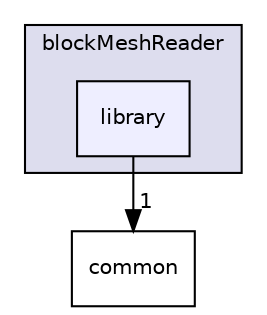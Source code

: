 digraph "applications/utilities/postProcessing/graphics/PVReaders/blockMeshReader/library" {
  bgcolor=transparent;
  compound=true
  node [ fontsize="10", fontname="Helvetica"];
  edge [ labelfontsize="10", labelfontname="Helvetica"];
  subgraph clusterdir_4d451762ae5cbb4ad2fc8a6548b8ce62 {
    graph [ bgcolor="#ddddee", pencolor="black", label="blockMeshReader" fontname="Helvetica", fontsize="10", URL="dir_4d451762ae5cbb4ad2fc8a6548b8ce62.html"]
  dir_73e124860bb9a9d9f7d4a8cbb8f0b205 [shape=box, label="library", style="filled", fillcolor="#eeeeff", pencolor="black", URL="dir_73e124860bb9a9d9f7d4a8cbb8f0b205.html"];
  }
  dir_eb666c3203132dcd5610cbda0090760e [shape=box label="common" URL="dir_eb666c3203132dcd5610cbda0090760e.html"];
  dir_73e124860bb9a9d9f7d4a8cbb8f0b205->dir_eb666c3203132dcd5610cbda0090760e [headlabel="1", labeldistance=1.5 headhref="dir_000416_000417.html"];
}
